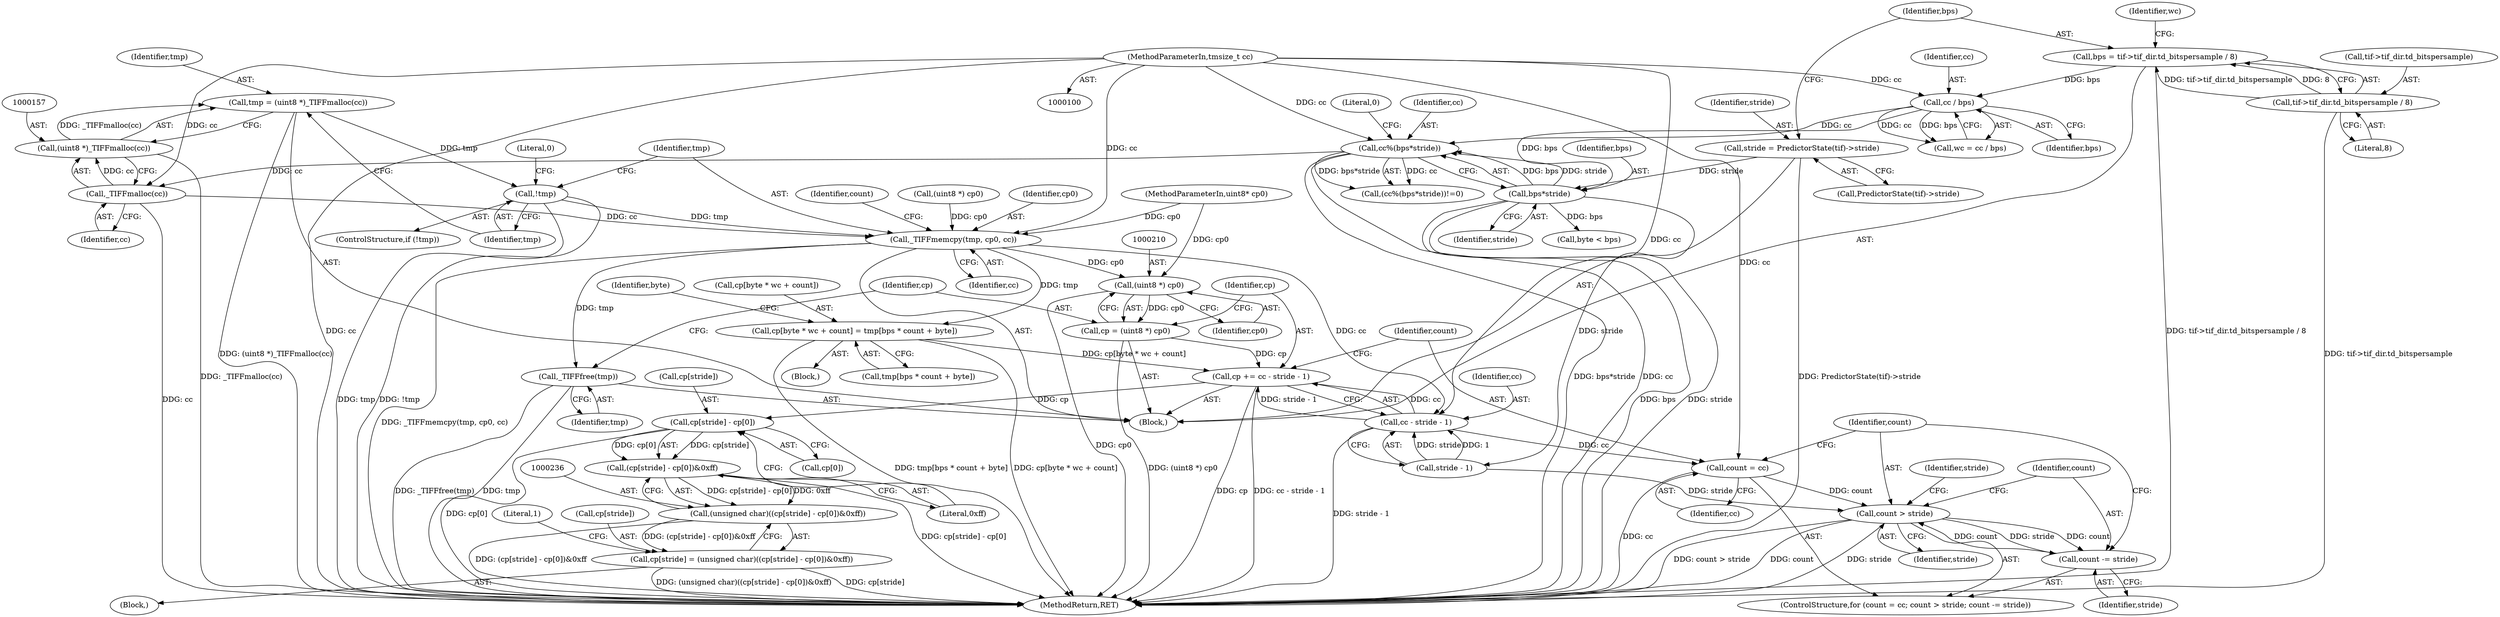 digraph "0_libtiff_6a984bf7905c6621281588431f384e79d11a2e33_1@pointer" {
"1000154" [label="(Call,tmp = (uint8 *)_TIFFmalloc(cc))"];
"1000156" [label="(Call,(uint8 *)_TIFFmalloc(cc))"];
"1000158" [label="(Call,_TIFFmalloc(cc))"];
"1000138" [label="(Call,cc%(bps*stride))"];
"1000125" [label="(Call,cc / bps)"];
"1000103" [label="(MethodParameterIn,tmsize_t cc)"];
"1000113" [label="(Call,bps = tif->tif_dir.td_bitspersample / 8)"];
"1000115" [label="(Call,tif->tif_dir.td_bitspersample / 8)"];
"1000140" [label="(Call,bps*stride)"];
"1000106" [label="(Call,stride = PredictorState(tif)->stride)"];
"1000161" [label="(Call,!tmp)"];
"1000165" [label="(Call,_TIFFmemcpy(tmp, cp0, cc))"];
"1000190" [label="(Call,cp[byte * wc + count] = tmp[bps * count + byte])"];
"1000212" [label="(Call,cp += cc - stride - 1)"];
"1000238" [label="(Call,cp[stride] - cp[0])"];
"1000237" [label="(Call,(cp[stride] - cp[0])&0xff)"];
"1000235" [label="(Call,(unsigned char)((cp[stride] - cp[0])&0xff))"];
"1000231" [label="(Call,cp[stride] = (unsigned char)((cp[stride] - cp[0])&0xff))"];
"1000205" [label="(Call,_TIFFfree(tmp))"];
"1000209" [label="(Call,(uint8 *) cp0)"];
"1000207" [label="(Call,cp = (uint8 *) cp0)"];
"1000214" [label="(Call,cc - stride - 1)"];
"1000220" [label="(Call,count = cc)"];
"1000223" [label="(Call,count > stride)"];
"1000226" [label="(Call,count -= stride)"];
"1000116" [label="(Call,tif->tif_dir.td_bitspersample)"];
"1000226" [label="(Call,count -= stride)"];
"1000140" [label="(Call,bps*stride)"];
"1000123" [label="(Call,wc = cc / bps)"];
"1000162" [label="(Identifier,tmp)"];
"1000214" [label="(Call,cc - stride - 1)"];
"1000198" [label="(Call,tmp[bps * count + byte])"];
"1000155" [label="(Identifier,tmp)"];
"1000127" [label="(Identifier,bps)"];
"1000222" [label="(Identifier,cc)"];
"1000230" [label="(Identifier,stride)"];
"1000160" [label="(ControlStructure,if (!tmp))"];
"1000139" [label="(Identifier,cc)"];
"1000166" [label="(Identifier,tmp)"];
"1000221" [label="(Identifier,count)"];
"1000209" [label="(Call,(uint8 *) cp0)"];
"1000143" [label="(Literal,0)"];
"1000220" [label="(Call,count = cc)"];
"1000168" [label="(Identifier,cc)"];
"1000206" [label="(Identifier,tmp)"];
"1000224" [label="(Identifier,count)"];
"1000248" [label="(MethodReturn,RET)"];
"1000104" [label="(Block,)"];
"1000154" [label="(Call,tmp = (uint8 *)_TIFFmalloc(cc))"];
"1000190" [label="(Call,cp[byte * wc + count] = tmp[bps * count + byte])"];
"1000188" [label="(Identifier,byte)"];
"1000228" [label="(Identifier,stride)"];
"1000124" [label="(Identifier,wc)"];
"1000141" [label="(Identifier,bps)"];
"1000132" [label="(Call,(uint8 *) cp0)"];
"1000239" [label="(Call,cp[stride])"];
"1000235" [label="(Call,(unsigned char)((cp[stride] - cp[0])&0xff))"];
"1000121" [label="(Literal,8)"];
"1000113" [label="(Call,bps = tif->tif_dir.td_bitspersample / 8)"];
"1000205" [label="(Call,_TIFFfree(tmp))"];
"1000126" [label="(Identifier,cc)"];
"1000227" [label="(Identifier,count)"];
"1000137" [label="(Call,(cc%(bps*stride))!=0)"];
"1000108" [label="(Call,PredictorState(tif)->stride)"];
"1000164" [label="(Literal,0)"];
"1000189" [label="(Block,)"];
"1000156" [label="(Call,(uint8 *)_TIFFmalloc(cc))"];
"1000184" [label="(Call,byte < bps)"];
"1000216" [label="(Call,stride - 1)"];
"1000115" [label="(Call,tif->tif_dir.td_bitspersample / 8)"];
"1000161" [label="(Call,!tmp)"];
"1000223" [label="(Call,count > stride)"];
"1000229" [label="(Block,)"];
"1000138" [label="(Call,cc%(bps*stride))"];
"1000125" [label="(Call,cc / bps)"];
"1000114" [label="(Identifier,bps)"];
"1000167" [label="(Identifier,cp0)"];
"1000207" [label="(Call,cp = (uint8 *) cp0)"];
"1000159" [label="(Identifier,cc)"];
"1000212" [label="(Call,cp += cc - stride - 1)"];
"1000231" [label="(Call,cp[stride] = (unsigned char)((cp[stride] - cp[0])&0xff))"];
"1000211" [label="(Identifier,cp0)"];
"1000102" [label="(MethodParameterIn,uint8* cp0)"];
"1000247" [label="(Literal,1)"];
"1000103" [label="(MethodParameterIn,tmsize_t cc)"];
"1000191" [label="(Call,cp[byte * wc + count])"];
"1000142" [label="(Identifier,stride)"];
"1000213" [label="(Identifier,cp)"];
"1000238" [label="(Call,cp[stride] - cp[0])"];
"1000107" [label="(Identifier,stride)"];
"1000242" [label="(Call,cp[0])"];
"1000219" [label="(ControlStructure,for (count = cc; count > stride; count -= stride))"];
"1000232" [label="(Call,cp[stride])"];
"1000237" [label="(Call,(cp[stride] - cp[0])&0xff)"];
"1000225" [label="(Identifier,stride)"];
"1000171" [label="(Identifier,count)"];
"1000208" [label="(Identifier,cp)"];
"1000165" [label="(Call,_TIFFmemcpy(tmp, cp0, cc))"];
"1000106" [label="(Call,stride = PredictorState(tif)->stride)"];
"1000215" [label="(Identifier,cc)"];
"1000158" [label="(Call,_TIFFmalloc(cc))"];
"1000245" [label="(Literal,0xff)"];
"1000154" -> "1000104"  [label="AST: "];
"1000154" -> "1000156"  [label="CFG: "];
"1000155" -> "1000154"  [label="AST: "];
"1000156" -> "1000154"  [label="AST: "];
"1000162" -> "1000154"  [label="CFG: "];
"1000154" -> "1000248"  [label="DDG: (uint8 *)_TIFFmalloc(cc)"];
"1000156" -> "1000154"  [label="DDG: _TIFFmalloc(cc)"];
"1000154" -> "1000161"  [label="DDG: tmp"];
"1000156" -> "1000158"  [label="CFG: "];
"1000157" -> "1000156"  [label="AST: "];
"1000158" -> "1000156"  [label="AST: "];
"1000156" -> "1000248"  [label="DDG: _TIFFmalloc(cc)"];
"1000158" -> "1000156"  [label="DDG: cc"];
"1000158" -> "1000159"  [label="CFG: "];
"1000159" -> "1000158"  [label="AST: "];
"1000158" -> "1000248"  [label="DDG: cc"];
"1000138" -> "1000158"  [label="DDG: cc"];
"1000103" -> "1000158"  [label="DDG: cc"];
"1000158" -> "1000165"  [label="DDG: cc"];
"1000138" -> "1000137"  [label="AST: "];
"1000138" -> "1000140"  [label="CFG: "];
"1000139" -> "1000138"  [label="AST: "];
"1000140" -> "1000138"  [label="AST: "];
"1000143" -> "1000138"  [label="CFG: "];
"1000138" -> "1000248"  [label="DDG: cc"];
"1000138" -> "1000248"  [label="DDG: bps*stride"];
"1000138" -> "1000137"  [label="DDG: cc"];
"1000138" -> "1000137"  [label="DDG: bps*stride"];
"1000125" -> "1000138"  [label="DDG: cc"];
"1000103" -> "1000138"  [label="DDG: cc"];
"1000140" -> "1000138"  [label="DDG: bps"];
"1000140" -> "1000138"  [label="DDG: stride"];
"1000125" -> "1000123"  [label="AST: "];
"1000125" -> "1000127"  [label="CFG: "];
"1000126" -> "1000125"  [label="AST: "];
"1000127" -> "1000125"  [label="AST: "];
"1000123" -> "1000125"  [label="CFG: "];
"1000125" -> "1000123"  [label="DDG: cc"];
"1000125" -> "1000123"  [label="DDG: bps"];
"1000103" -> "1000125"  [label="DDG: cc"];
"1000113" -> "1000125"  [label="DDG: bps"];
"1000125" -> "1000140"  [label="DDG: bps"];
"1000103" -> "1000100"  [label="AST: "];
"1000103" -> "1000248"  [label="DDG: cc"];
"1000103" -> "1000165"  [label="DDG: cc"];
"1000103" -> "1000214"  [label="DDG: cc"];
"1000103" -> "1000220"  [label="DDG: cc"];
"1000113" -> "1000104"  [label="AST: "];
"1000113" -> "1000115"  [label="CFG: "];
"1000114" -> "1000113"  [label="AST: "];
"1000115" -> "1000113"  [label="AST: "];
"1000124" -> "1000113"  [label="CFG: "];
"1000113" -> "1000248"  [label="DDG: tif->tif_dir.td_bitspersample / 8"];
"1000115" -> "1000113"  [label="DDG: tif->tif_dir.td_bitspersample"];
"1000115" -> "1000113"  [label="DDG: 8"];
"1000115" -> "1000121"  [label="CFG: "];
"1000116" -> "1000115"  [label="AST: "];
"1000121" -> "1000115"  [label="AST: "];
"1000115" -> "1000248"  [label="DDG: tif->tif_dir.td_bitspersample"];
"1000140" -> "1000142"  [label="CFG: "];
"1000141" -> "1000140"  [label="AST: "];
"1000142" -> "1000140"  [label="AST: "];
"1000140" -> "1000248"  [label="DDG: stride"];
"1000140" -> "1000248"  [label="DDG: bps"];
"1000106" -> "1000140"  [label="DDG: stride"];
"1000140" -> "1000184"  [label="DDG: bps"];
"1000140" -> "1000216"  [label="DDG: stride"];
"1000106" -> "1000104"  [label="AST: "];
"1000106" -> "1000108"  [label="CFG: "];
"1000107" -> "1000106"  [label="AST: "];
"1000108" -> "1000106"  [label="AST: "];
"1000114" -> "1000106"  [label="CFG: "];
"1000106" -> "1000248"  [label="DDG: PredictorState(tif)->stride"];
"1000161" -> "1000160"  [label="AST: "];
"1000161" -> "1000162"  [label="CFG: "];
"1000162" -> "1000161"  [label="AST: "];
"1000164" -> "1000161"  [label="CFG: "];
"1000166" -> "1000161"  [label="CFG: "];
"1000161" -> "1000248"  [label="DDG: tmp"];
"1000161" -> "1000248"  [label="DDG: !tmp"];
"1000161" -> "1000165"  [label="DDG: tmp"];
"1000165" -> "1000104"  [label="AST: "];
"1000165" -> "1000168"  [label="CFG: "];
"1000166" -> "1000165"  [label="AST: "];
"1000167" -> "1000165"  [label="AST: "];
"1000168" -> "1000165"  [label="AST: "];
"1000171" -> "1000165"  [label="CFG: "];
"1000165" -> "1000248"  [label="DDG: _TIFFmemcpy(tmp, cp0, cc)"];
"1000132" -> "1000165"  [label="DDG: cp0"];
"1000102" -> "1000165"  [label="DDG: cp0"];
"1000165" -> "1000190"  [label="DDG: tmp"];
"1000165" -> "1000205"  [label="DDG: tmp"];
"1000165" -> "1000209"  [label="DDG: cp0"];
"1000165" -> "1000214"  [label="DDG: cc"];
"1000190" -> "1000189"  [label="AST: "];
"1000190" -> "1000198"  [label="CFG: "];
"1000191" -> "1000190"  [label="AST: "];
"1000198" -> "1000190"  [label="AST: "];
"1000188" -> "1000190"  [label="CFG: "];
"1000190" -> "1000248"  [label="DDG: cp[byte * wc + count]"];
"1000190" -> "1000248"  [label="DDG: tmp[bps * count + byte]"];
"1000190" -> "1000212"  [label="DDG: cp[byte * wc + count]"];
"1000212" -> "1000104"  [label="AST: "];
"1000212" -> "1000214"  [label="CFG: "];
"1000213" -> "1000212"  [label="AST: "];
"1000214" -> "1000212"  [label="AST: "];
"1000221" -> "1000212"  [label="CFG: "];
"1000212" -> "1000248"  [label="DDG: cc - stride - 1"];
"1000212" -> "1000248"  [label="DDG: cp"];
"1000214" -> "1000212"  [label="DDG: cc"];
"1000214" -> "1000212"  [label="DDG: stride - 1"];
"1000207" -> "1000212"  [label="DDG: cp"];
"1000212" -> "1000238"  [label="DDG: cp"];
"1000238" -> "1000237"  [label="AST: "];
"1000238" -> "1000242"  [label="CFG: "];
"1000239" -> "1000238"  [label="AST: "];
"1000242" -> "1000238"  [label="AST: "];
"1000245" -> "1000238"  [label="CFG: "];
"1000238" -> "1000248"  [label="DDG: cp[0]"];
"1000238" -> "1000237"  [label="DDG: cp[stride]"];
"1000238" -> "1000237"  [label="DDG: cp[0]"];
"1000237" -> "1000235"  [label="AST: "];
"1000237" -> "1000245"  [label="CFG: "];
"1000245" -> "1000237"  [label="AST: "];
"1000235" -> "1000237"  [label="CFG: "];
"1000237" -> "1000248"  [label="DDG: cp[stride] - cp[0]"];
"1000237" -> "1000235"  [label="DDG: cp[stride] - cp[0]"];
"1000237" -> "1000235"  [label="DDG: 0xff"];
"1000235" -> "1000231"  [label="AST: "];
"1000236" -> "1000235"  [label="AST: "];
"1000231" -> "1000235"  [label="CFG: "];
"1000235" -> "1000248"  [label="DDG: (cp[stride] - cp[0])&0xff"];
"1000235" -> "1000231"  [label="DDG: (cp[stride] - cp[0])&0xff"];
"1000231" -> "1000229"  [label="AST: "];
"1000232" -> "1000231"  [label="AST: "];
"1000247" -> "1000231"  [label="CFG: "];
"1000231" -> "1000248"  [label="DDG: cp[stride]"];
"1000231" -> "1000248"  [label="DDG: (unsigned char)((cp[stride] - cp[0])&0xff)"];
"1000205" -> "1000104"  [label="AST: "];
"1000205" -> "1000206"  [label="CFG: "];
"1000206" -> "1000205"  [label="AST: "];
"1000208" -> "1000205"  [label="CFG: "];
"1000205" -> "1000248"  [label="DDG: _TIFFfree(tmp)"];
"1000205" -> "1000248"  [label="DDG: tmp"];
"1000209" -> "1000207"  [label="AST: "];
"1000209" -> "1000211"  [label="CFG: "];
"1000210" -> "1000209"  [label="AST: "];
"1000211" -> "1000209"  [label="AST: "];
"1000207" -> "1000209"  [label="CFG: "];
"1000209" -> "1000248"  [label="DDG: cp0"];
"1000209" -> "1000207"  [label="DDG: cp0"];
"1000102" -> "1000209"  [label="DDG: cp0"];
"1000207" -> "1000104"  [label="AST: "];
"1000208" -> "1000207"  [label="AST: "];
"1000213" -> "1000207"  [label="CFG: "];
"1000207" -> "1000248"  [label="DDG: (uint8 *) cp0"];
"1000214" -> "1000216"  [label="CFG: "];
"1000215" -> "1000214"  [label="AST: "];
"1000216" -> "1000214"  [label="AST: "];
"1000214" -> "1000248"  [label="DDG: stride - 1"];
"1000216" -> "1000214"  [label="DDG: stride"];
"1000216" -> "1000214"  [label="DDG: 1"];
"1000214" -> "1000220"  [label="DDG: cc"];
"1000220" -> "1000219"  [label="AST: "];
"1000220" -> "1000222"  [label="CFG: "];
"1000221" -> "1000220"  [label="AST: "];
"1000222" -> "1000220"  [label="AST: "];
"1000224" -> "1000220"  [label="CFG: "];
"1000220" -> "1000248"  [label="DDG: cc"];
"1000220" -> "1000223"  [label="DDG: count"];
"1000223" -> "1000219"  [label="AST: "];
"1000223" -> "1000225"  [label="CFG: "];
"1000224" -> "1000223"  [label="AST: "];
"1000225" -> "1000223"  [label="AST: "];
"1000227" -> "1000223"  [label="CFG: "];
"1000230" -> "1000223"  [label="CFG: "];
"1000223" -> "1000248"  [label="DDG: stride"];
"1000223" -> "1000248"  [label="DDG: count > stride"];
"1000223" -> "1000248"  [label="DDG: count"];
"1000226" -> "1000223"  [label="DDG: count"];
"1000216" -> "1000223"  [label="DDG: stride"];
"1000223" -> "1000226"  [label="DDG: stride"];
"1000223" -> "1000226"  [label="DDG: count"];
"1000226" -> "1000219"  [label="AST: "];
"1000226" -> "1000228"  [label="CFG: "];
"1000227" -> "1000226"  [label="AST: "];
"1000228" -> "1000226"  [label="AST: "];
"1000224" -> "1000226"  [label="CFG: "];
}

